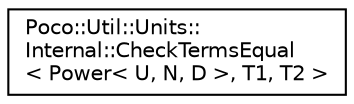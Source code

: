 digraph "Graphical Class Hierarchy"
{
 // LATEX_PDF_SIZE
  edge [fontname="Helvetica",fontsize="10",labelfontname="Helvetica",labelfontsize="10"];
  node [fontname="Helvetica",fontsize="10",shape=record];
  rankdir="LR";
  Node0 [label="Poco::Util::Units::\lInternal::CheckTermsEqual\l\< Power\< U, N, D \>, T1, T2 \>",height=0.2,width=0.4,color="black", fillcolor="white", style="filled",URL="$structPoco_1_1Util_1_1Units_1_1Internal_1_1CheckTermsEqual_3_01Power_3_01U_00_01N_00_01D_01_4_00_01T1_00_01T2_01_4.html",tooltip=" "];
}
